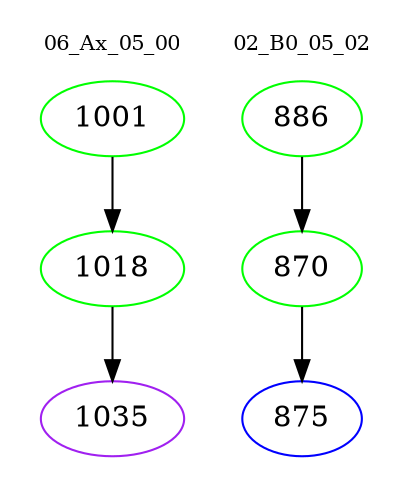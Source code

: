 digraph{
subgraph cluster_0 {
color = white
label = "06_Ax_05_00";
fontsize=10;
T0_1001 [label="1001", color="green"]
T0_1001 -> T0_1018 [color="black"]
T0_1018 [label="1018", color="green"]
T0_1018 -> T0_1035 [color="black"]
T0_1035 [label="1035", color="purple"]
}
subgraph cluster_1 {
color = white
label = "02_B0_05_02";
fontsize=10;
T1_886 [label="886", color="green"]
T1_886 -> T1_870 [color="black"]
T1_870 [label="870", color="green"]
T1_870 -> T1_875 [color="black"]
T1_875 [label="875", color="blue"]
}
}
